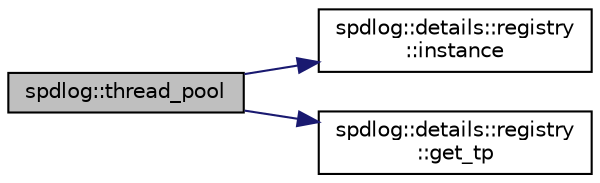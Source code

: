 digraph "spdlog::thread_pool"
{
  edge [fontname="Helvetica",fontsize="10",labelfontname="Helvetica",labelfontsize="10"];
  node [fontname="Helvetica",fontsize="10",shape=record];
  rankdir="LR";
  Node1 [label="spdlog::thread_pool",height=0.2,width=0.4,color="black", fillcolor="grey75", style="filled" fontcolor="black"];
  Node1 -> Node2 [color="midnightblue",fontsize="10",style="solid",fontname="Helvetica"];
  Node2 [label="spdlog::details::registry\l::instance",height=0.2,width=0.4,color="black", fillcolor="white", style="filled",URL="$classspdlog_1_1details_1_1registry.html#a58a1bbb352f751f6b729bc57bfadd6be"];
  Node1 -> Node3 [color="midnightblue",fontsize="10",style="solid",fontname="Helvetica"];
  Node3 [label="spdlog::details::registry\l::get_tp",height=0.2,width=0.4,color="black", fillcolor="white", style="filled",URL="$classspdlog_1_1details_1_1registry.html#af86cd2fcbec489ebc343815f49a6e076"];
}
